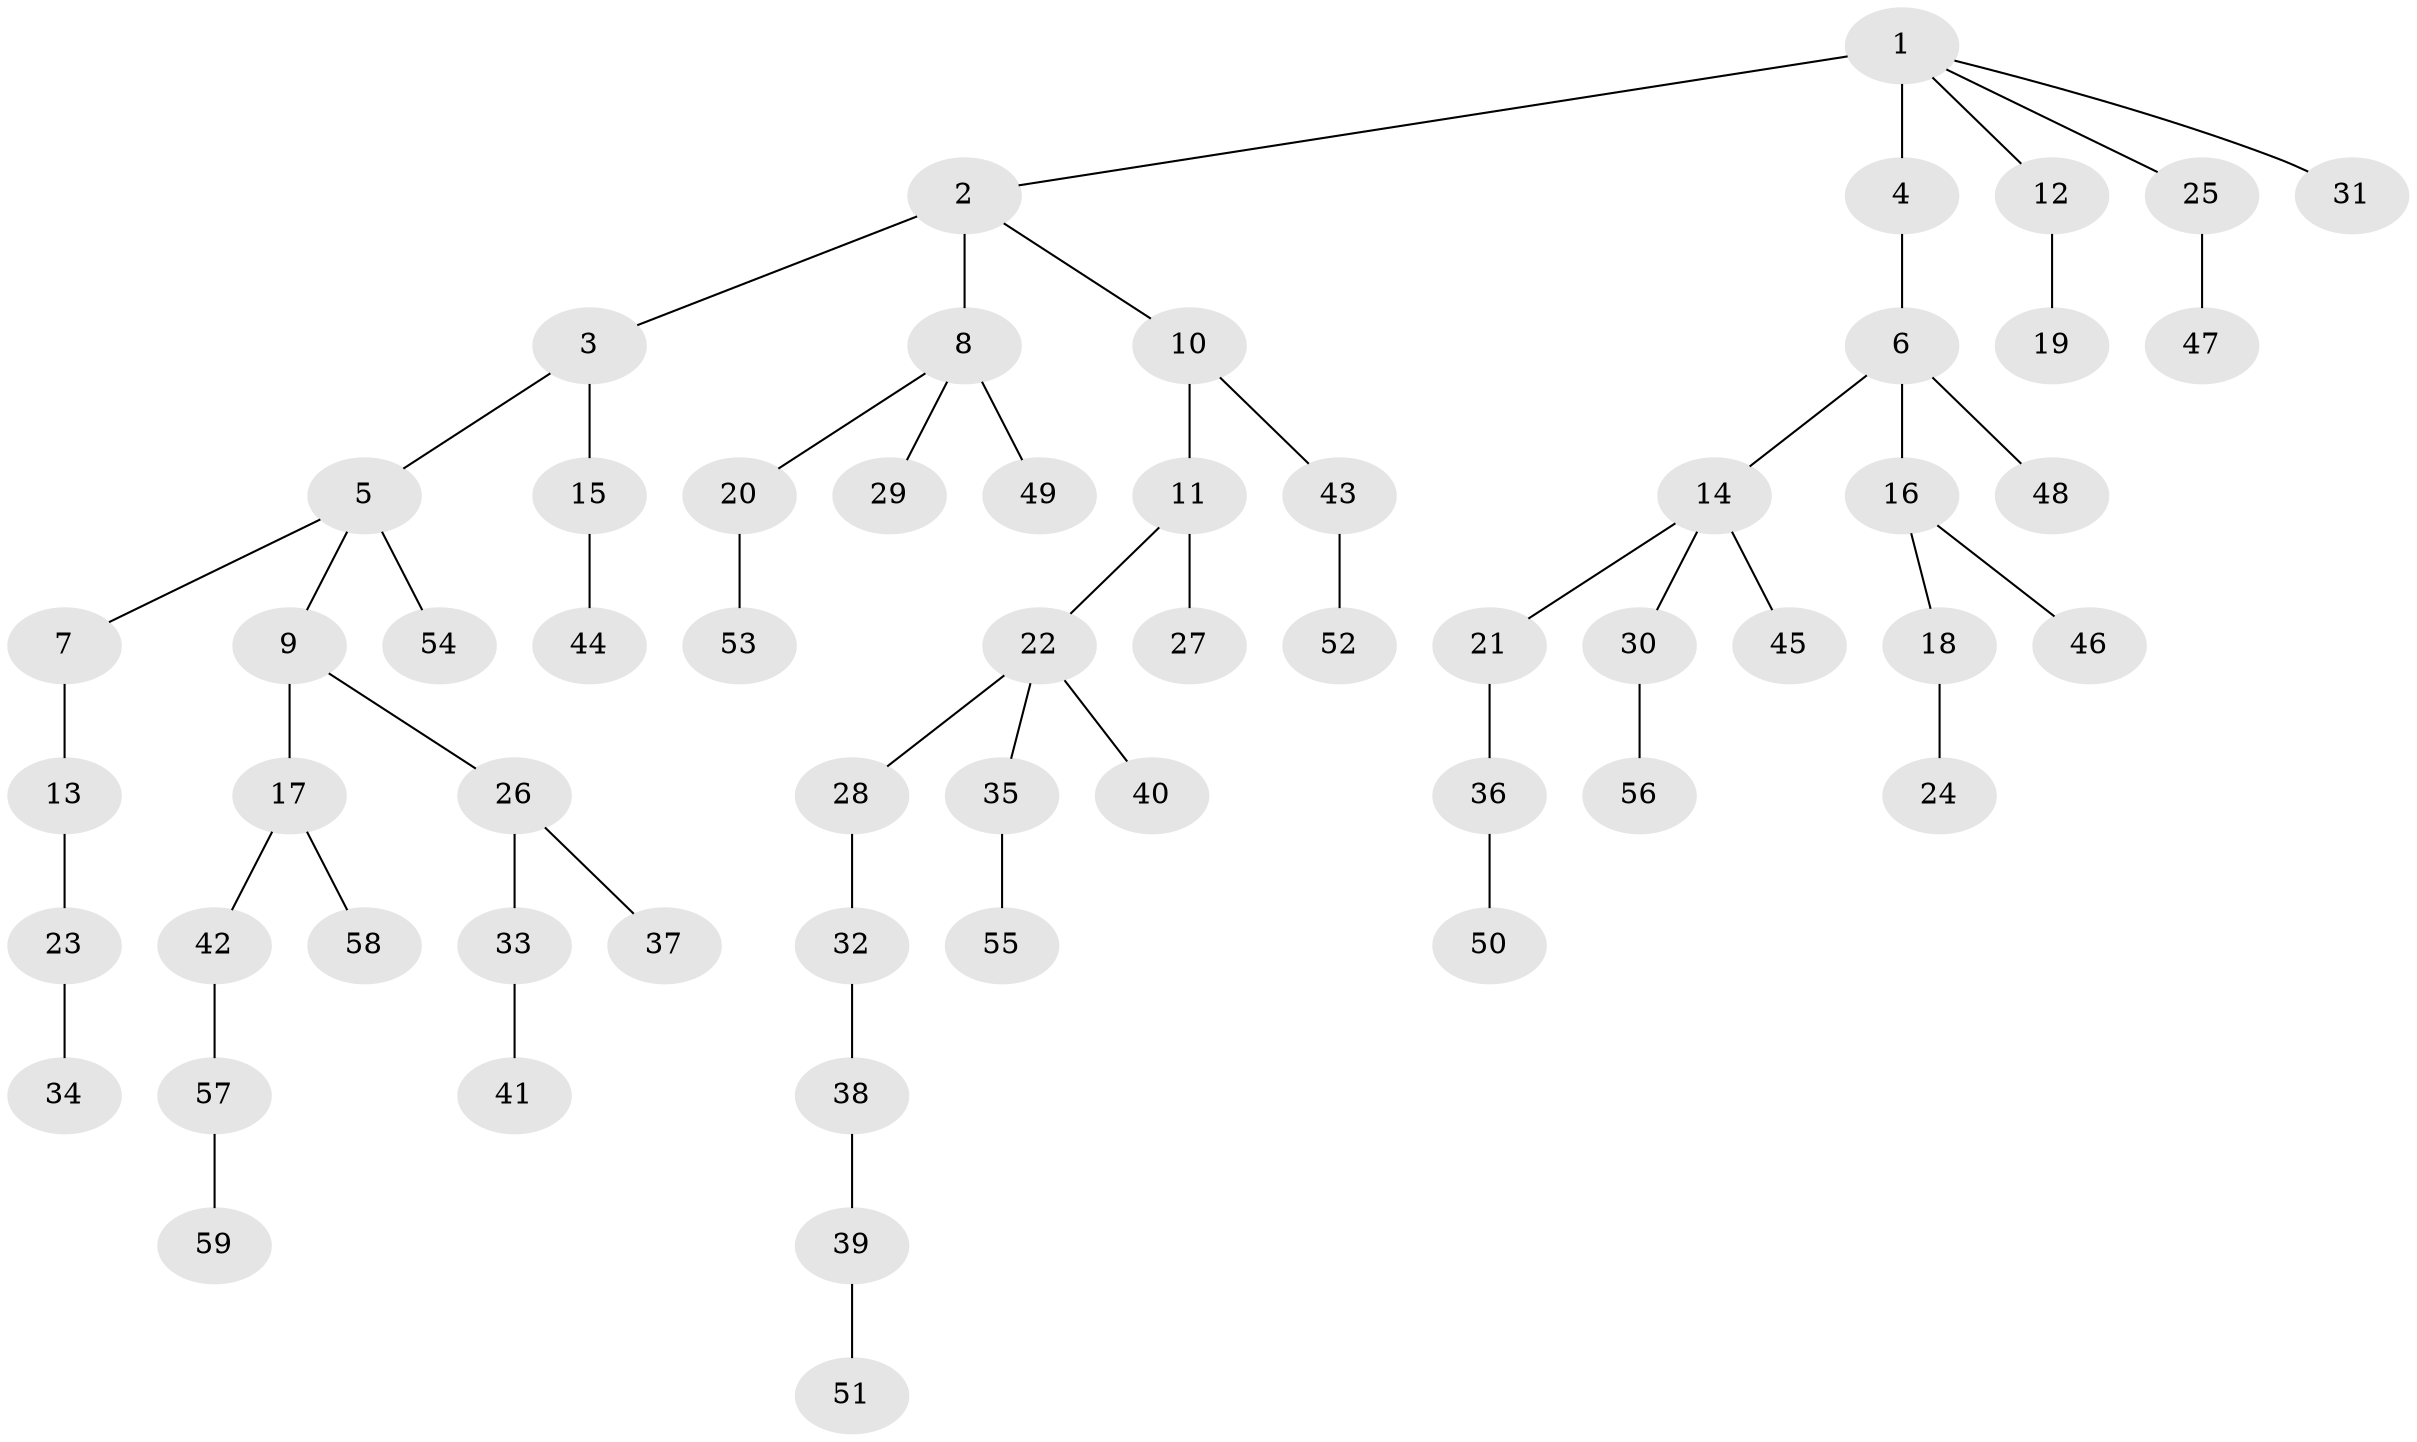 // original degree distribution, {3: 0.14782608695652175, 6: 0.017391304347826087, 4: 0.06086956521739131, 5: 0.05217391304347826, 2: 0.20869565217391303, 1: 0.5130434782608696}
// Generated by graph-tools (version 1.1) at 2025/37/03/09/25 02:37:05]
// undirected, 59 vertices, 58 edges
graph export_dot {
graph [start="1"]
  node [color=gray90,style=filled];
  1;
  2;
  3;
  4;
  5;
  6;
  7;
  8;
  9;
  10;
  11;
  12;
  13;
  14;
  15;
  16;
  17;
  18;
  19;
  20;
  21;
  22;
  23;
  24;
  25;
  26;
  27;
  28;
  29;
  30;
  31;
  32;
  33;
  34;
  35;
  36;
  37;
  38;
  39;
  40;
  41;
  42;
  43;
  44;
  45;
  46;
  47;
  48;
  49;
  50;
  51;
  52;
  53;
  54;
  55;
  56;
  57;
  58;
  59;
  1 -- 2 [weight=1.0];
  1 -- 4 [weight=3.0];
  1 -- 12 [weight=1.0];
  1 -- 25 [weight=1.0];
  1 -- 31 [weight=1.0];
  2 -- 3 [weight=1.0];
  2 -- 8 [weight=2.0];
  2 -- 10 [weight=1.0];
  3 -- 5 [weight=1.0];
  3 -- 15 [weight=1.0];
  4 -- 6 [weight=1.0];
  5 -- 7 [weight=1.0];
  5 -- 9 [weight=1.0];
  5 -- 54 [weight=1.0];
  6 -- 14 [weight=1.0];
  6 -- 16 [weight=2.0];
  6 -- 48 [weight=1.0];
  7 -- 13 [weight=3.0];
  8 -- 20 [weight=1.0];
  8 -- 29 [weight=1.0];
  8 -- 49 [weight=1.0];
  9 -- 17 [weight=1.0];
  9 -- 26 [weight=1.0];
  10 -- 11 [weight=1.0];
  10 -- 43 [weight=1.0];
  11 -- 22 [weight=1.0];
  11 -- 27 [weight=1.0];
  12 -- 19 [weight=1.0];
  13 -- 23 [weight=1.0];
  14 -- 21 [weight=1.0];
  14 -- 30 [weight=1.0];
  14 -- 45 [weight=1.0];
  15 -- 44 [weight=3.0];
  16 -- 18 [weight=1.0];
  16 -- 46 [weight=1.0];
  17 -- 42 [weight=1.0];
  17 -- 58 [weight=1.0];
  18 -- 24 [weight=1.0];
  20 -- 53 [weight=1.0];
  21 -- 36 [weight=1.0];
  22 -- 28 [weight=1.0];
  22 -- 35 [weight=1.0];
  22 -- 40 [weight=2.0];
  23 -- 34 [weight=3.0];
  25 -- 47 [weight=2.0];
  26 -- 33 [weight=1.0];
  26 -- 37 [weight=1.0];
  28 -- 32 [weight=1.0];
  30 -- 56 [weight=1.0];
  32 -- 38 [weight=1.0];
  33 -- 41 [weight=1.0];
  35 -- 55 [weight=1.0];
  36 -- 50 [weight=1.0];
  38 -- 39 [weight=1.0];
  39 -- 51 [weight=1.0];
  42 -- 57 [weight=1.0];
  43 -- 52 [weight=1.0];
  57 -- 59 [weight=1.0];
}
